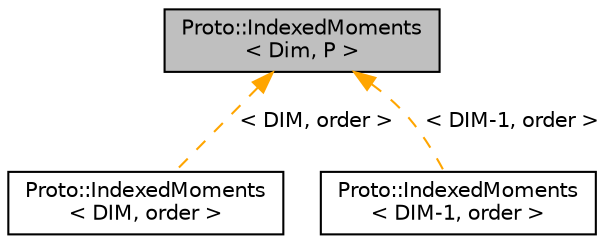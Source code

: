 digraph "Proto::IndexedMoments&lt; Dim, P &gt;"
{
  edge [fontname="Helvetica",fontsize="10",labelfontname="Helvetica",labelfontsize="10"];
  node [fontname="Helvetica",fontsize="10",shape=record];
  Node0 [label="Proto::IndexedMoments\l\< Dim, P \>",height=0.2,width=0.4,color="black", fillcolor="grey75", style="filled", fontcolor="black"];
  Node0 -> Node1 [dir="back",color="orange",fontsize="10",style="dashed",label=" \< DIM, order \>" ,fontname="Helvetica"];
  Node1 [label="Proto::IndexedMoments\l\< DIM, order \>",height=0.2,width=0.4,color="black", fillcolor="white", style="filled",URL="$classProto_1_1IndexedMoments.html"];
  Node0 -> Node2 [dir="back",color="orange",fontsize="10",style="dashed",label=" \< DIM-1, order \>" ,fontname="Helvetica"];
  Node2 [label="Proto::IndexedMoments\l\< DIM-1, order \>",height=0.2,width=0.4,color="black", fillcolor="white", style="filled",URL="$classProto_1_1IndexedMoments.html"];
}
